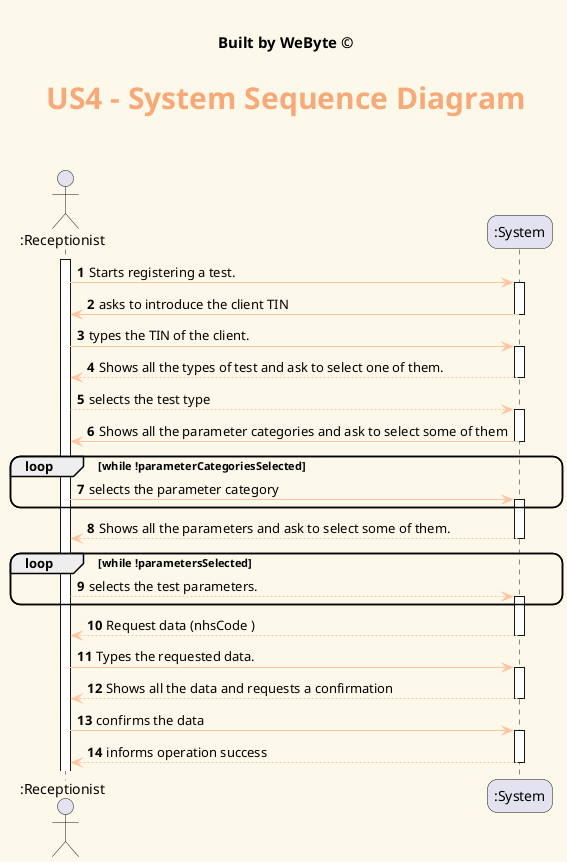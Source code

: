 @startuml
'https://plantuml.com/sequence-diagram
@startuml
' ======= layout =========
skinparam backgroundColor #fcf9ea
skinparam titleBorderRoundCorner 15
skinparam titleFontSize 30
skinparam classAttributeIconSize 0
skinparam titleFontName Arial Black
skinparam titleFontColor #f8a978
skinparam roundcorner 20
skinparam stereotypeCBackgroundColor ffc5a1
skinparam class {

ArrowColor ffc5a1
BorderColor White
BackgroundColor badfdb
}


' ======= title =========
center header


<font color=Black size=15><b>Built by WeByte ©</font>

endheader
title <b>US4 - System Sequence Diagram\n
autonumber

actor ":Receptionist" as Receptionist
participant ":System" as System

activate Receptionist


Receptionist -> System: Starts registering a test.
activate System
System -> Receptionist: asks to introduce the client TIN
deactivate System
Receptionist -> System: types the TIN of the client.

' ===================================================
activate System
System --> Receptionist : Shows all the types of test and ask to select one of them.
deactivate System
 System <-- Receptionist : selects the test type

' ===================================================
activate System

System -> Receptionist : Shows all the parameter categories and ask to select some of them
deactivate System
loop while !parameterCategoriesSelected
Receptionist -> System: selects the parameter category
activate System


end
' ===================================================

activate System
System --> Receptionist : Shows all the parameters and ask to select some of them.
deactivate System
loop while !parametersSelected
System <-- Receptionist : selects the test parameters.
activate System
end
' ===================================================

activate System
Receptionist <-- System: Request data (nhsCode )


deactivate System
System <- Receptionist : Types the requested data.
activate System
Receptionist <-- System :  Shows all the data and requests a confirmation
deactivate System

Receptionist -> System : confirms the data

activate System
System --> Receptionist : informs operation success
deactivate System
@enduml
Receptionist <-- System: Request data (code, name, description )
